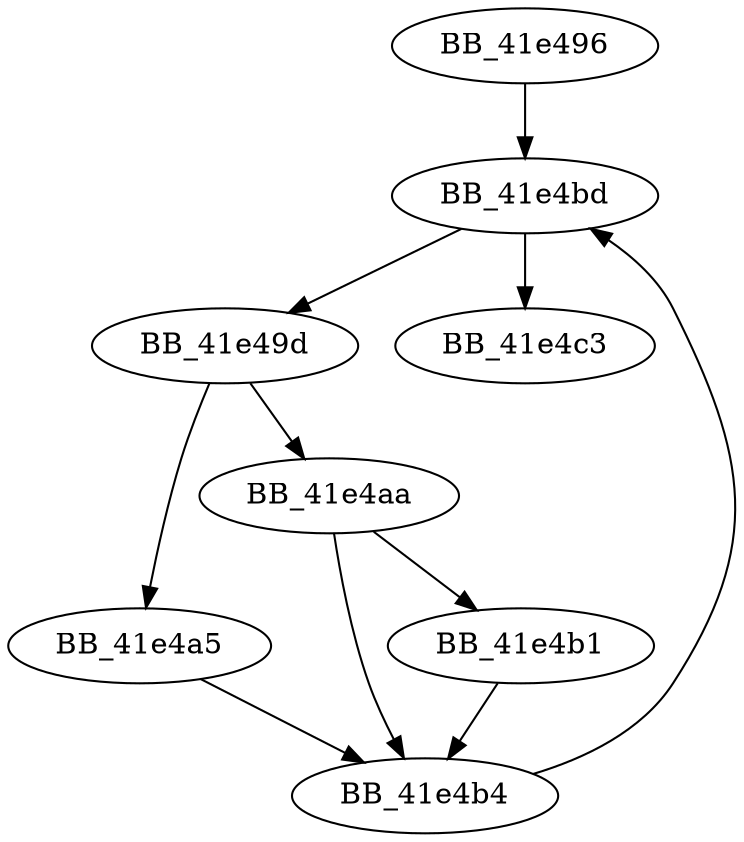 DiGraph _LcidFromHexString{
BB_41e496->BB_41e4bd
BB_41e49d->BB_41e4a5
BB_41e49d->BB_41e4aa
BB_41e4a5->BB_41e4b4
BB_41e4aa->BB_41e4b1
BB_41e4aa->BB_41e4b4
BB_41e4b1->BB_41e4b4
BB_41e4b4->BB_41e4bd
BB_41e4bd->BB_41e49d
BB_41e4bd->BB_41e4c3
}
